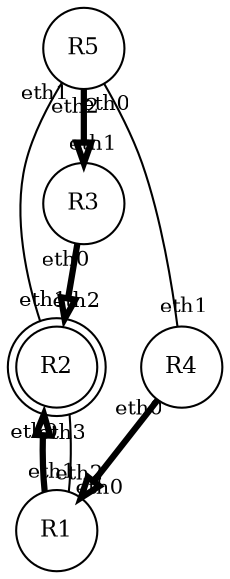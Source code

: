 graph "reso" {
  graph [outputorder=nodesfirst, overlap="scale", mindist=5, K=1] ;
  edge [labelfontsize=10, fontsize=8, labeldistance=1.0, len=2.0] ;
  node [fontsize=11] ;
  "R1" [shape=circle] ;
  "R2" [shape=doublecircle] ;
  "R3" [shape=circle] ;
  "R4" [shape=circle] ;
  "R5" [shape=circle] ;
  "R4" -- "R1" [headlabel="eth0", taillabel="eth0", dir="both", arrowtail=none, arrowhead=empty, penwidth=3] ;
  "R2" -- "R1" [headlabel="eth1", taillabel="eth0", dir="both", arrowtail=empty, arrowhead=none, penwidth=3] ;
  "R2" -- "R1" [headlabel="eth2", taillabel="eth3", dir="both", arrowtail=none, arrowhead=none] ;
  "R5" -- "R2" [headlabel="eth1", taillabel="eth1", dir="both", arrowtail=none, arrowhead=none] ;
  "R3" -- "R2" [headlabel="eth2", taillabel="eth0", dir="both", arrowtail=none, arrowhead=empty, penwidth=3] ;
  "R5" -- "R3" [headlabel="eth1", taillabel="eth2", dir="both", arrowtail=none, arrowhead=empty, penwidth=3] ;
  "R5" -- "R4" [headlabel="eth1", taillabel="eth0", dir="both", arrowtail=none, arrowhead=none] ;
}
